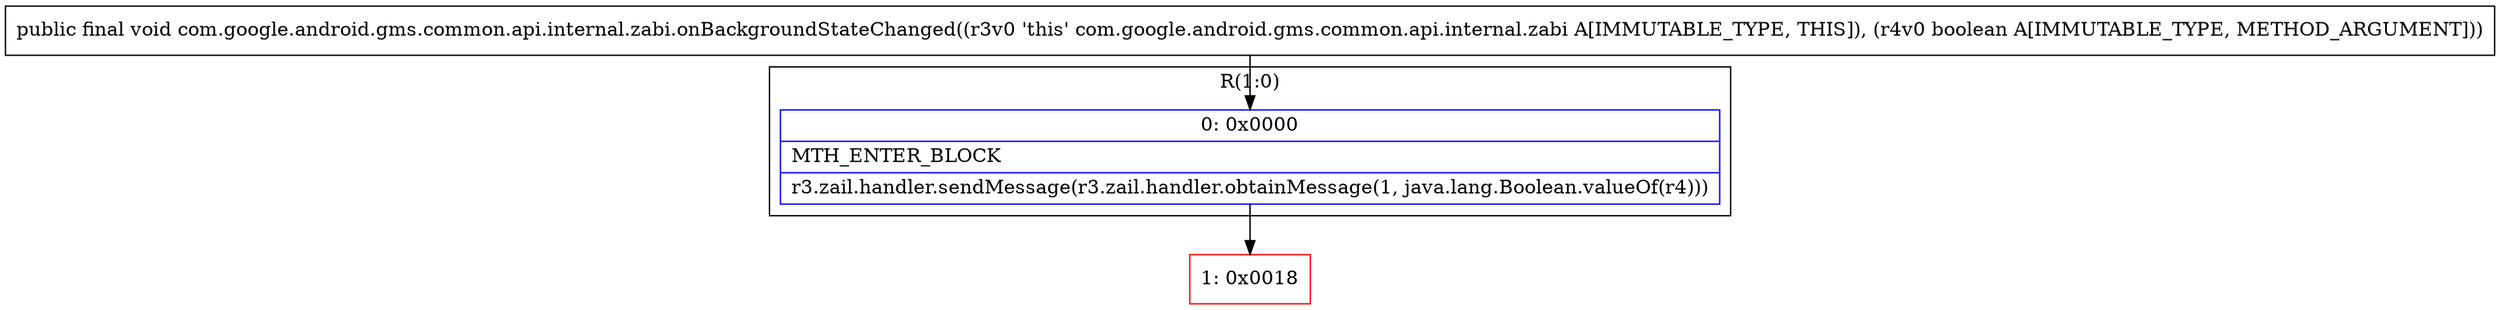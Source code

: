digraph "CFG forcom.google.android.gms.common.api.internal.zabi.onBackgroundStateChanged(Z)V" {
subgraph cluster_Region_649298367 {
label = "R(1:0)";
node [shape=record,color=blue];
Node_0 [shape=record,label="{0\:\ 0x0000|MTH_ENTER_BLOCK\l|r3.zail.handler.sendMessage(r3.zail.handler.obtainMessage(1, java.lang.Boolean.valueOf(r4)))\l}"];
}
Node_1 [shape=record,color=red,label="{1\:\ 0x0018}"];
MethodNode[shape=record,label="{public final void com.google.android.gms.common.api.internal.zabi.onBackgroundStateChanged((r3v0 'this' com.google.android.gms.common.api.internal.zabi A[IMMUTABLE_TYPE, THIS]), (r4v0 boolean A[IMMUTABLE_TYPE, METHOD_ARGUMENT])) }"];
MethodNode -> Node_0;
Node_0 -> Node_1;
}

